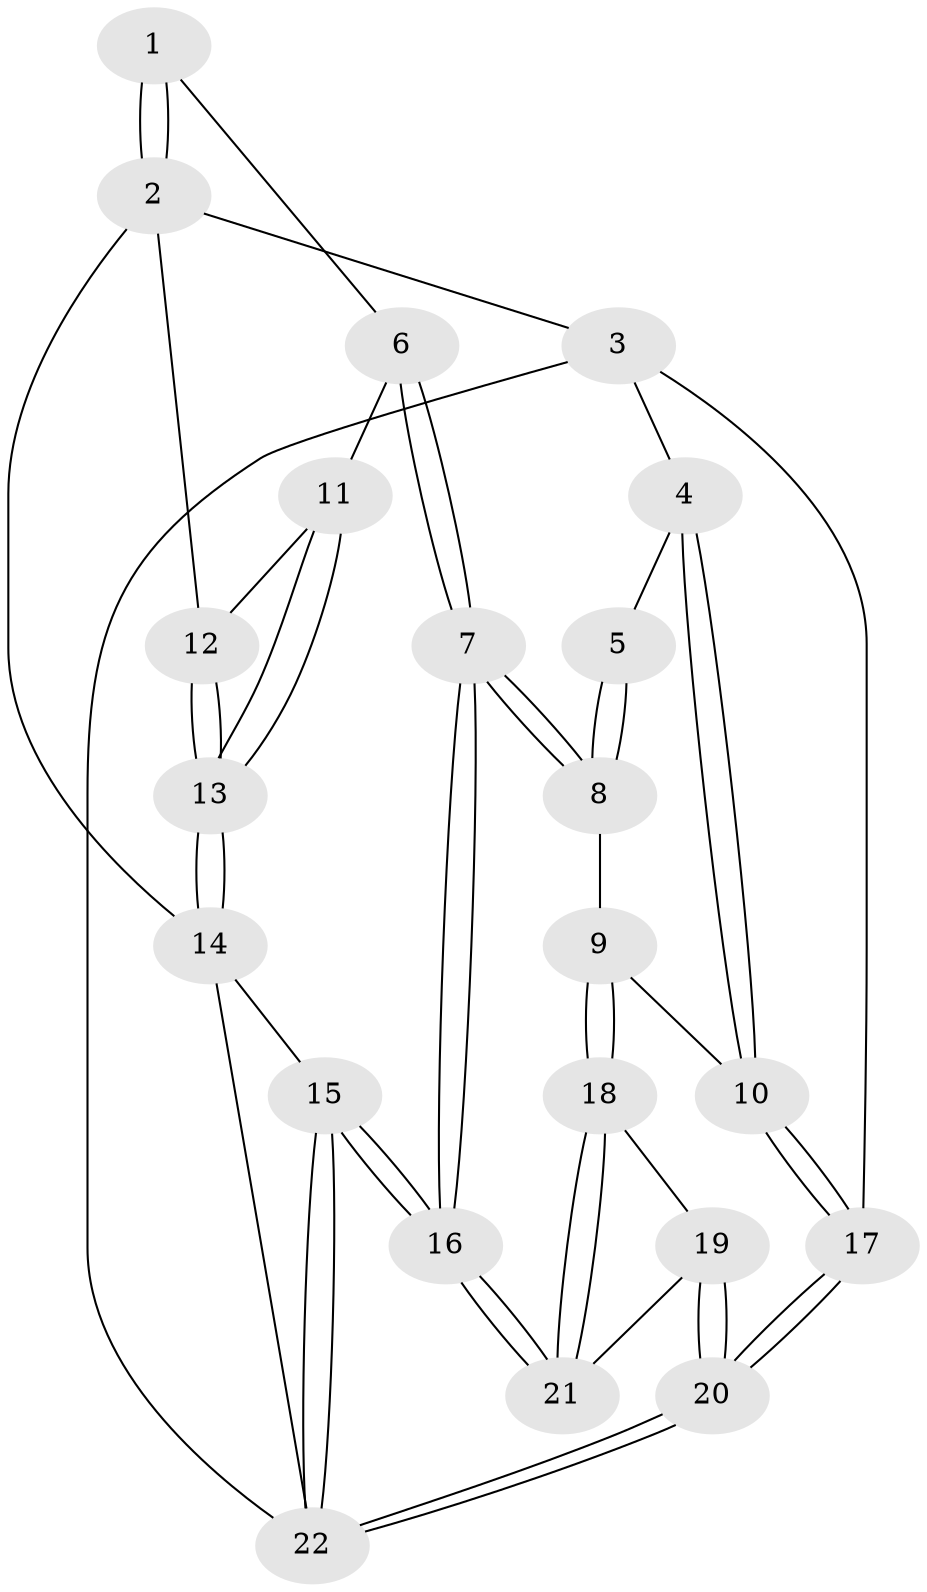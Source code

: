 // Generated by graph-tools (version 1.1) at 2025/46/02/15/25 05:46:28]
// undirected, 22 vertices, 52 edges
graph export_dot {
graph [start="1"]
  node [color=gray90,style=filled];
  1 [pos="+0.6460529449918625+0"];
  2 [pos="+1+0"];
  3 [pos="+0+0"];
  4 [pos="+0.12526085217005994+0"];
  5 [pos="+0.42672517466846416+0"];
  6 [pos="+0.760926271165712+0.25707730247393085"];
  7 [pos="+0.6368959450130796+0.39349978601417024"];
  8 [pos="+0.5130868146646003+0.3636511155352909"];
  9 [pos="+0.43114073520543195+0.40606519369104077"];
  10 [pos="+0.24212681053352098+0.3813716195486217"];
  11 [pos="+0.8174690177653348+0.2644033925646402"];
  12 [pos="+1+0"];
  13 [pos="+1+0.6131326952126614"];
  14 [pos="+1+0.9794362012669439"];
  15 [pos="+0.943707596807009+0.9231096254728468"];
  16 [pos="+0.840575357672414+0.8479223457553895"];
  17 [pos="+0+0.7189738467520814"];
  18 [pos="+0.43006726344999063+0.4534518448977825"];
  19 [pos="+0.30921102025183245+0.7670506958403522"];
  20 [pos="+0+0.84138281907794"];
  21 [pos="+0.5905913283469828+0.7859673612995686"];
  22 [pos="+0+1"];
  1 -- 2;
  1 -- 2;
  1 -- 6;
  2 -- 3;
  2 -- 12;
  2 -- 14;
  3 -- 4;
  3 -- 17;
  3 -- 22;
  4 -- 5;
  4 -- 10;
  4 -- 10;
  5 -- 8;
  5 -- 8;
  6 -- 7;
  6 -- 7;
  6 -- 11;
  7 -- 8;
  7 -- 8;
  7 -- 16;
  7 -- 16;
  8 -- 9;
  9 -- 10;
  9 -- 18;
  9 -- 18;
  10 -- 17;
  10 -- 17;
  11 -- 12;
  11 -- 13;
  11 -- 13;
  12 -- 13;
  12 -- 13;
  13 -- 14;
  13 -- 14;
  14 -- 15;
  14 -- 22;
  15 -- 16;
  15 -- 16;
  15 -- 22;
  15 -- 22;
  16 -- 21;
  16 -- 21;
  17 -- 20;
  17 -- 20;
  18 -- 19;
  18 -- 21;
  18 -- 21;
  19 -- 20;
  19 -- 20;
  19 -- 21;
  20 -- 22;
  20 -- 22;
}
